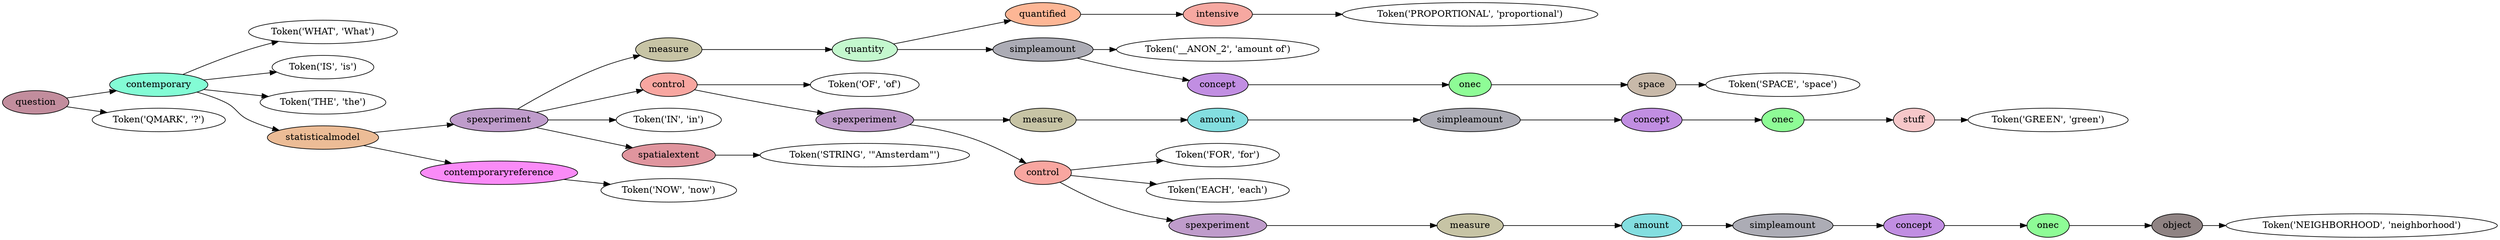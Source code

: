 digraph G {
rankdir=LR;
0 [label="Token('WHAT', 'What')"];
1 [label="Token('IS', 'is')"];
2 [label="Token('THE', 'the')"];
3 [label="Token('PROPORTIONAL', 'proportional')"];
4 [fillcolor="#f6a8a1", label=intensive, style=filled];
4 -> 3;
5 [fillcolor="#fdb695", label=quantified, style=filled];
5 -> 4;
6 [label="Token('__ANON_2', 'amount of')"];
7 [label="Token('SPACE', 'space')"];
8 [fillcolor="#c8b9a9", label=space, style=filled];
8 -> 7;
9 [fillcolor="#8efc96", label=onec, style=filled];
9 -> 8;
10 [fillcolor="#c18ee2", label=concept, style=filled];
10 -> 9;
11 [fillcolor="#acacb5", label=simpleamount, style=filled];
11 -> 6;
11 -> 10;
12 [fillcolor="#c4f8ce", label=quantity, style=filled];
12 -> 5;
12 -> 11;
13 [fillcolor="#c7c4a5", label=measure, style=filled];
13 -> 12;
14 [label="Token('OF', 'of')"];
15 [label="Token('GREEN', 'green')"];
16 [fillcolor="#f6c7c9", label=stuff, style=filled];
16 -> 15;
17 [fillcolor="#8efc96", label=onec, style=filled];
17 -> 16;
18 [fillcolor="#c18ee2", label=concept, style=filled];
18 -> 17;
19 [fillcolor="#acacb5", label=simpleamount, style=filled];
19 -> 18;
20 [fillcolor="#83dee0", label=amount, style=filled];
20 -> 19;
21 [fillcolor="#c7c4a5", label=measure, style=filled];
21 -> 20;
22 [label="Token('FOR', 'for')"];
23 [label="Token('EACH', 'each')"];
24 [label="Token('NEIGHBORHOOD', 'neighborhood')"];
25 [fillcolor="#8f8383", label=object, style=filled];
25 -> 24;
26 [fillcolor="#8efc96", label=onec, style=filled];
26 -> 25;
27 [fillcolor="#c18ee2", label=concept, style=filled];
27 -> 26;
28 [fillcolor="#acacb5", label=simpleamount, style=filled];
28 -> 27;
29 [fillcolor="#83dee0", label=amount, style=filled];
29 -> 28;
30 [fillcolor="#c7c4a5", label=measure, style=filled];
30 -> 29;
31 [fillcolor="#bf9ccb", label=spexperiment, style=filled];
31 -> 30;
32 [fillcolor="#f8a6a0", label=control, style=filled];
32 -> 22;
32 -> 23;
32 -> 31;
33 [fillcolor="#bf9ccb", label=spexperiment, style=filled];
33 -> 21;
33 -> 32;
34 [fillcolor="#f8a6a0", label=control, style=filled];
34 -> 14;
34 -> 33;
35 [label="Token('IN', 'in')"];
36 [label="Token('STRING', '\"Amsterdam\"')"];
37 [fillcolor="#e0959e", label=spatialextent, style=filled];
37 -> 36;
38 [fillcolor="#bf9ccb", label=spexperiment, style=filled];
38 -> 13;
38 -> 34;
38 -> 35;
38 -> 37;
39 [label="Token('NOW', 'now')"];
40 [fillcolor="#fa8bf7", label=contemporaryreference, style=filled];
40 -> 39;
41 [fillcolor="#ecbc96", label=statisticalmodel, style=filled];
41 -> 38;
41 -> 40;
42 [fillcolor="#83fcd5", label=contemporary, style=filled];
42 -> 0;
42 -> 1;
42 -> 2;
42 -> 41;
43 [label="Token('QMARK', '?')"];
44 [fillcolor="#c28d9d", label=question, style=filled];
44 -> 42;
44 -> 43;
}
